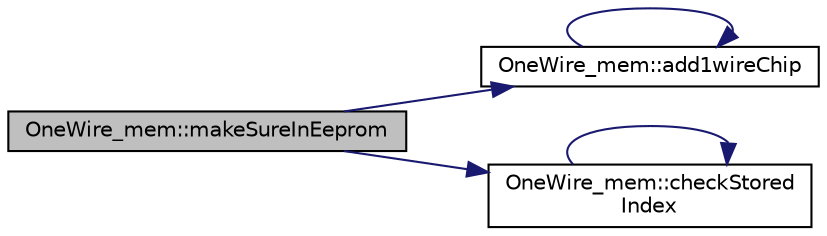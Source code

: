 digraph "OneWire_mem::makeSureInEeprom"
{
 // INTERACTIVE_SVG=YES
 // LATEX_PDF_SIZE
  edge [fontname="Helvetica",fontsize="10",labelfontname="Helvetica",labelfontsize="10"];
  node [fontname="Helvetica",fontsize="10",shape=record];
  rankdir="LR";
  Node1 [label="OneWire_mem::makeSureInEeprom",height=0.2,width=0.4,color="black", fillcolor="grey75", style="filled", fontcolor="black",tooltip=" "];
  Node1 -> Node2 [color="midnightblue",fontsize="10",style="solid"];
  Node2 [label="OneWire_mem::add1wireChip",height=0.2,width=0.4,color="black", fillcolor="white", style="filled",URL="$class_one_wire__mem.html#a08c1bb6f9c0756a5aa59f452d4956de1",tooltip="Add 1wire chip in working var to eeprom. addrs etc. are global vars. Make sure to save no_storedChips..."];
  Node2 -> Node2 [color="midnightblue",fontsize="10",style="solid"];
  Node1 -> Node3 [color="midnightblue",fontsize="10",style="solid"];
  Node3 [label="OneWire_mem::checkStored\lIndex",height=0.2,width=0.4,color="black", fillcolor="white", style="filled",URL="$class_one_wire__mem.html#aad6223f94fc828df2681212c6407c10e",tooltip="Check if the 1wire chip in the global var: byte addr[8] is in eeprom."];
  Node3 -> Node3 [color="midnightblue",fontsize="10",style="solid"];
}
